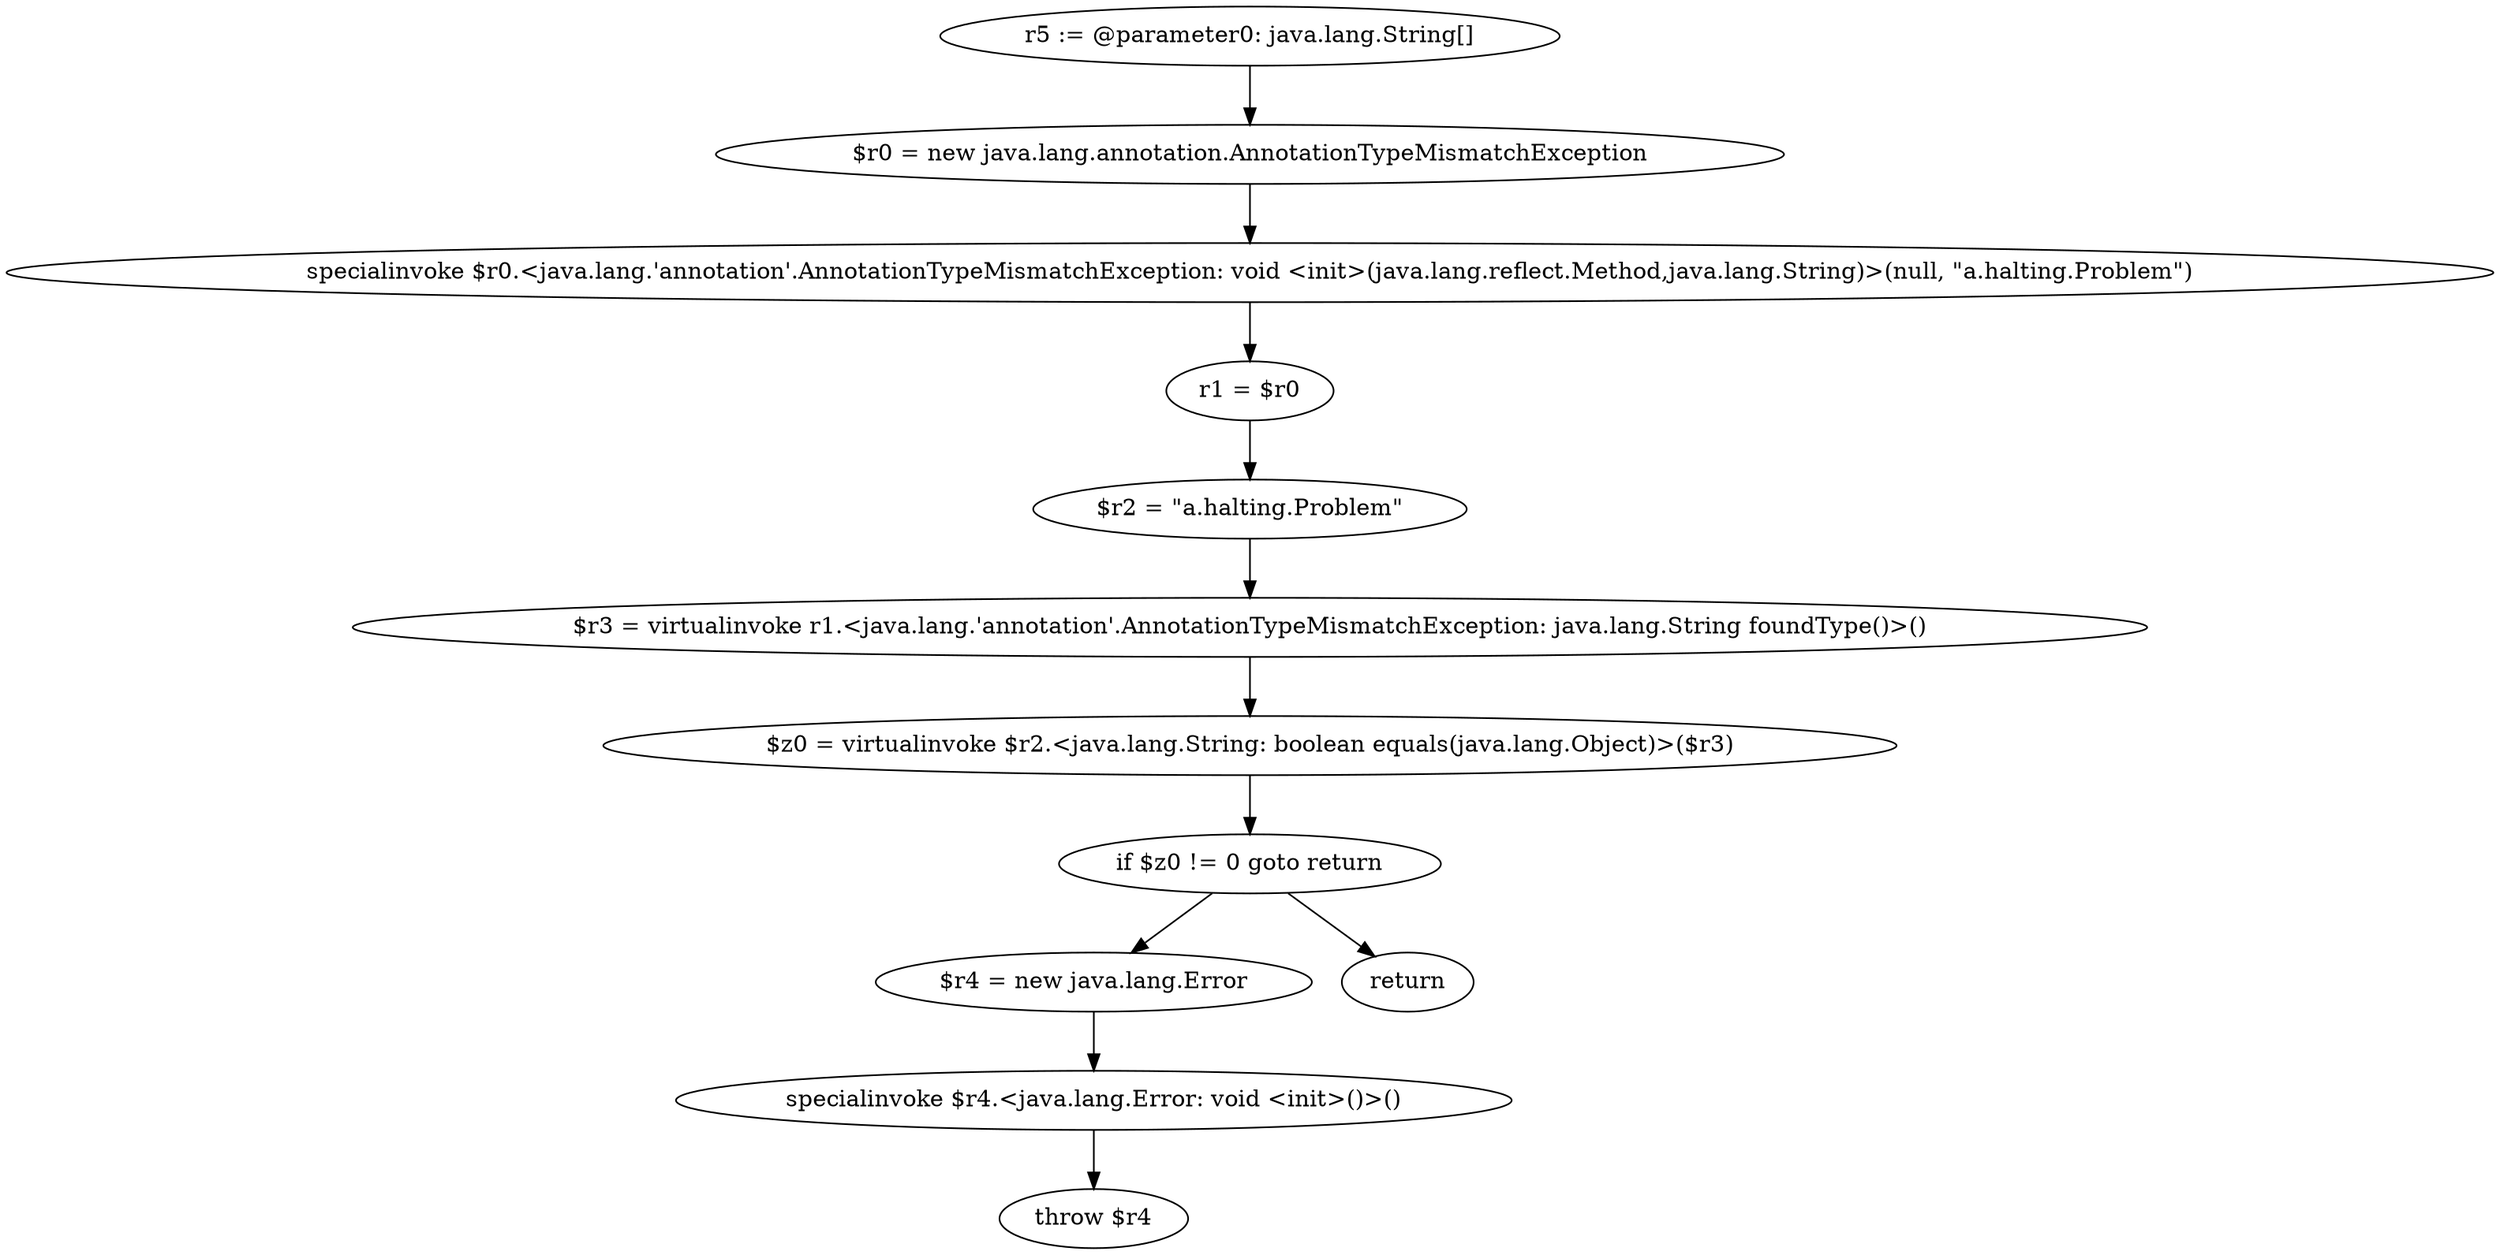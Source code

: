digraph "unitGraph" {
    "r5 := @parameter0: java.lang.String[]"
    "$r0 = new java.lang.annotation.AnnotationTypeMismatchException"
    "specialinvoke $r0.<java.lang.'annotation'.AnnotationTypeMismatchException: void <init>(java.lang.reflect.Method,java.lang.String)>(null, \"a.halting.Problem\")"
    "r1 = $r0"
    "$r2 = \"a.halting.Problem\""
    "$r3 = virtualinvoke r1.<java.lang.'annotation'.AnnotationTypeMismatchException: java.lang.String foundType()>()"
    "$z0 = virtualinvoke $r2.<java.lang.String: boolean equals(java.lang.Object)>($r3)"
    "if $z0 != 0 goto return"
    "$r4 = new java.lang.Error"
    "specialinvoke $r4.<java.lang.Error: void <init>()>()"
    "throw $r4"
    "return"
    "r5 := @parameter0: java.lang.String[]"->"$r0 = new java.lang.annotation.AnnotationTypeMismatchException";
    "$r0 = new java.lang.annotation.AnnotationTypeMismatchException"->"specialinvoke $r0.<java.lang.'annotation'.AnnotationTypeMismatchException: void <init>(java.lang.reflect.Method,java.lang.String)>(null, \"a.halting.Problem\")";
    "specialinvoke $r0.<java.lang.'annotation'.AnnotationTypeMismatchException: void <init>(java.lang.reflect.Method,java.lang.String)>(null, \"a.halting.Problem\")"->"r1 = $r0";
    "r1 = $r0"->"$r2 = \"a.halting.Problem\"";
    "$r2 = \"a.halting.Problem\""->"$r3 = virtualinvoke r1.<java.lang.'annotation'.AnnotationTypeMismatchException: java.lang.String foundType()>()";
    "$r3 = virtualinvoke r1.<java.lang.'annotation'.AnnotationTypeMismatchException: java.lang.String foundType()>()"->"$z0 = virtualinvoke $r2.<java.lang.String: boolean equals(java.lang.Object)>($r3)";
    "$z0 = virtualinvoke $r2.<java.lang.String: boolean equals(java.lang.Object)>($r3)"->"if $z0 != 0 goto return";
    "if $z0 != 0 goto return"->"$r4 = new java.lang.Error";
    "if $z0 != 0 goto return"->"return";
    "$r4 = new java.lang.Error"->"specialinvoke $r4.<java.lang.Error: void <init>()>()";
    "specialinvoke $r4.<java.lang.Error: void <init>()>()"->"throw $r4";
}
